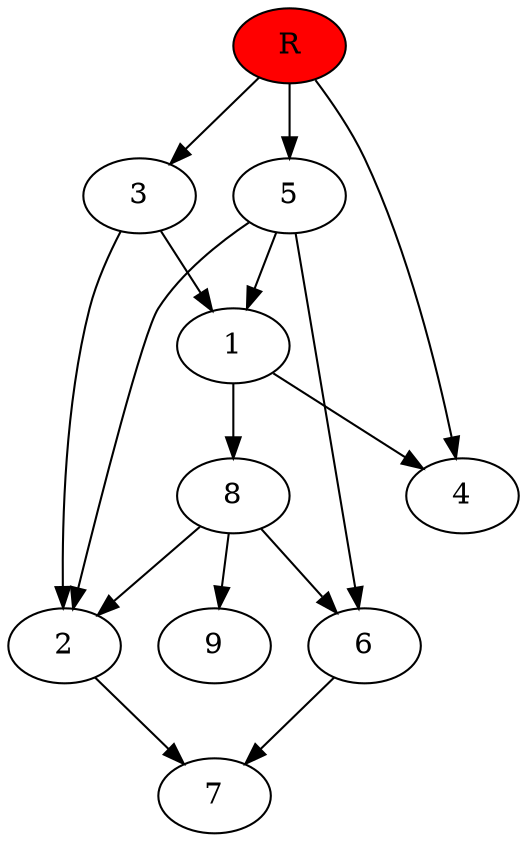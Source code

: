 digraph prb20729 {
	1
	2
	3
	4
	5
	6
	7
	8
	R [fillcolor="#ff0000" style=filled]
	1 -> 4
	1 -> 8
	2 -> 7
	3 -> 1
	3 -> 2
	5 -> 1
	5 -> 2
	5 -> 6
	6 -> 7
	8 -> 2
	8 -> 6
	8 -> 9
	R -> 3
	R -> 4
	R -> 5
}
